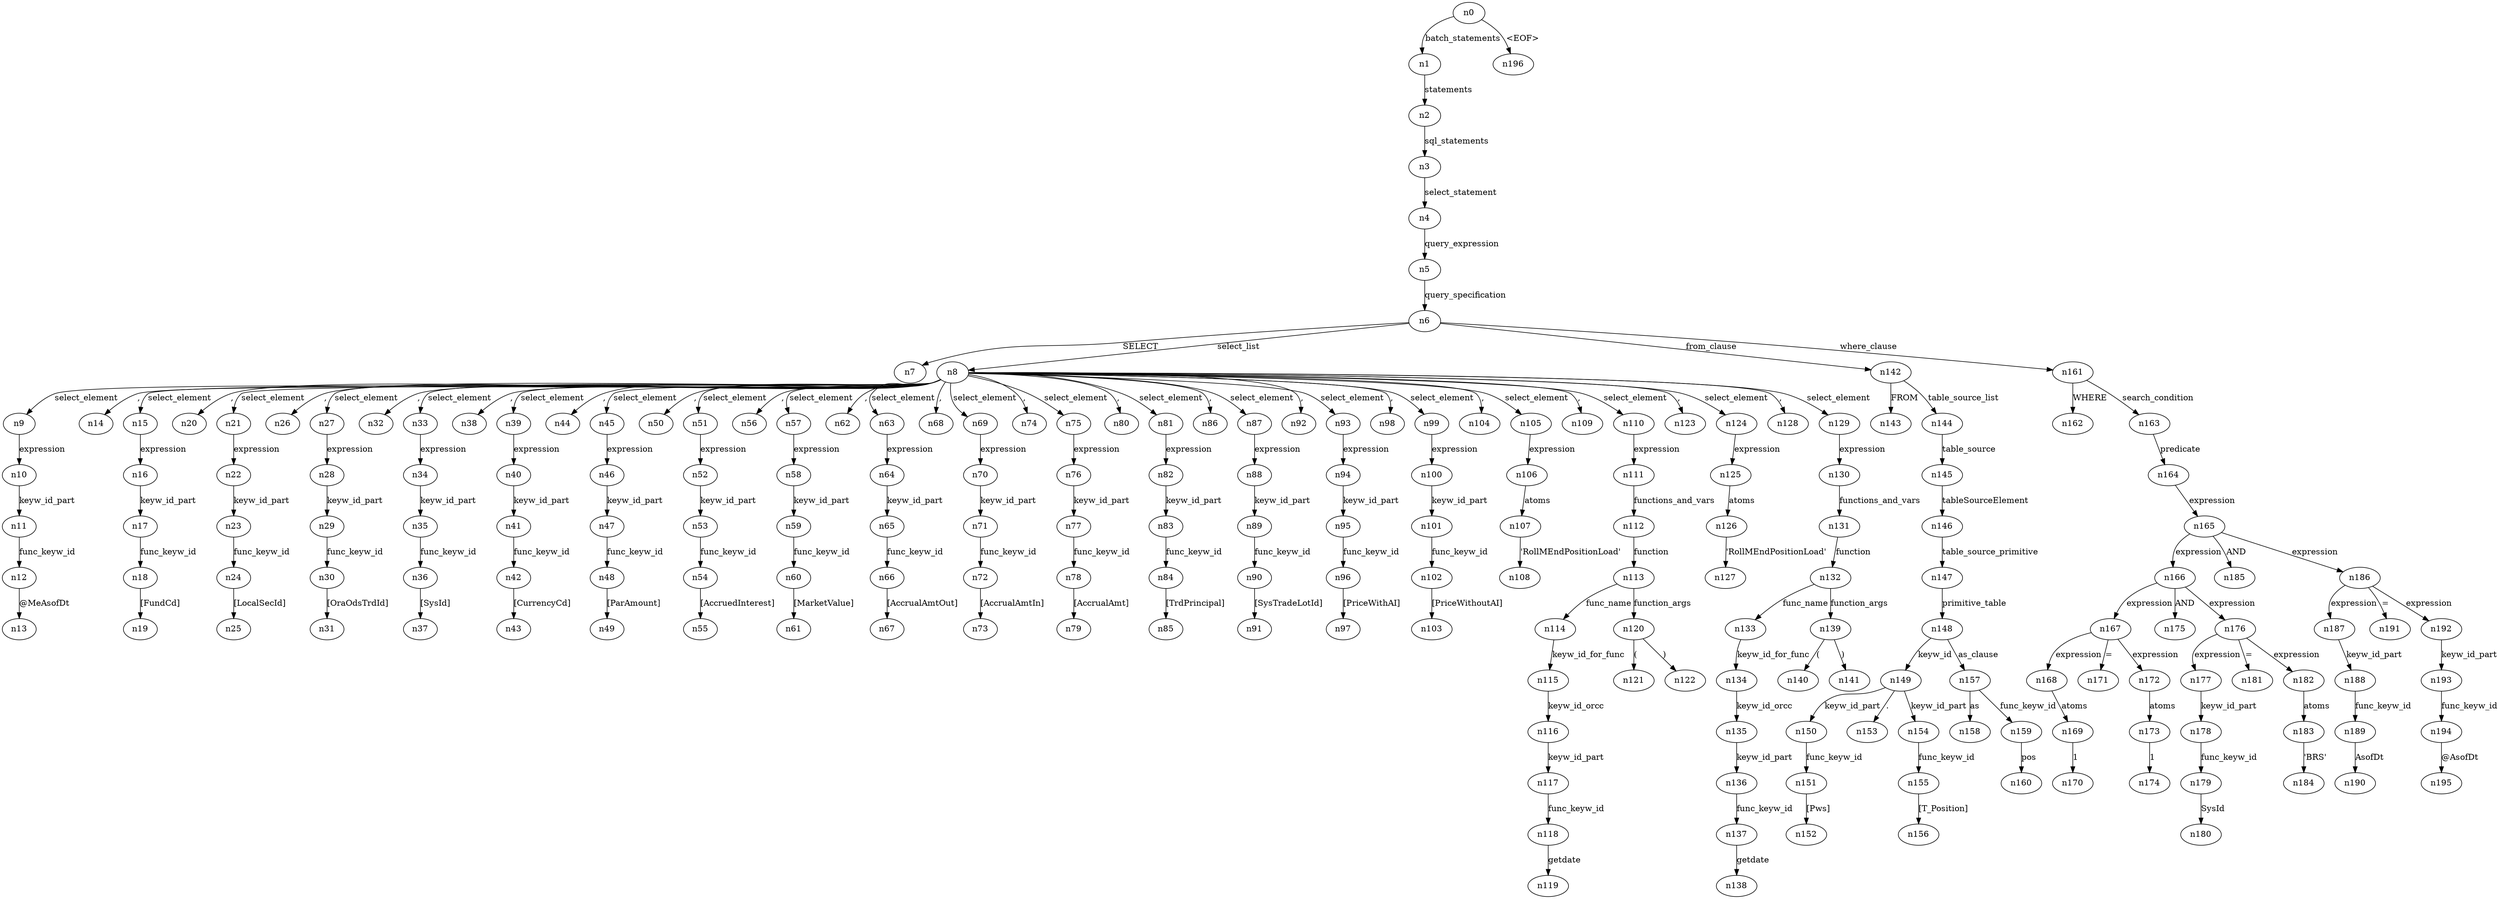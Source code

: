 digraph ParseTree {
  n0 -> n1 [label="batch_statements"];
  n1 -> n2 [label="statements"];
  n2 -> n3 [label="sql_statements"];
  n3 -> n4 [label="select_statement"];
  n4 -> n5 [label="query_expression"];
  n5 -> n6 [label="query_specification"];
  n6 -> n7 [label="SELECT"];
  n6 -> n8 [label="select_list"];
  n8 -> n9 [label="select_element"];
  n9 -> n10 [label="expression"];
  n10 -> n11 [label="keyw_id_part"];
  n11 -> n12 [label="func_keyw_id"];
  n12 -> n13 [label="@MeAsofDt"];
  n8 -> n14 [label=","];
  n8 -> n15 [label="select_element"];
  n15 -> n16 [label="expression"];
  n16 -> n17 [label="keyw_id_part"];
  n17 -> n18 [label="func_keyw_id"];
  n18 -> n19 [label="[FundCd]"];
  n8 -> n20 [label=","];
  n8 -> n21 [label="select_element"];
  n21 -> n22 [label="expression"];
  n22 -> n23 [label="keyw_id_part"];
  n23 -> n24 [label="func_keyw_id"];
  n24 -> n25 [label="[LocalSecId]"];
  n8 -> n26 [label=","];
  n8 -> n27 [label="select_element"];
  n27 -> n28 [label="expression"];
  n28 -> n29 [label="keyw_id_part"];
  n29 -> n30 [label="func_keyw_id"];
  n30 -> n31 [label="[OraOdsTrdId]"];
  n8 -> n32 [label=","];
  n8 -> n33 [label="select_element"];
  n33 -> n34 [label="expression"];
  n34 -> n35 [label="keyw_id_part"];
  n35 -> n36 [label="func_keyw_id"];
  n36 -> n37 [label="[SysId]"];
  n8 -> n38 [label=","];
  n8 -> n39 [label="select_element"];
  n39 -> n40 [label="expression"];
  n40 -> n41 [label="keyw_id_part"];
  n41 -> n42 [label="func_keyw_id"];
  n42 -> n43 [label="[CurrencyCd]"];
  n8 -> n44 [label=","];
  n8 -> n45 [label="select_element"];
  n45 -> n46 [label="expression"];
  n46 -> n47 [label="keyw_id_part"];
  n47 -> n48 [label="func_keyw_id"];
  n48 -> n49 [label="[ParAmount]"];
  n8 -> n50 [label=","];
  n8 -> n51 [label="select_element"];
  n51 -> n52 [label="expression"];
  n52 -> n53 [label="keyw_id_part"];
  n53 -> n54 [label="func_keyw_id"];
  n54 -> n55 [label="[AccruedInterest]"];
  n8 -> n56 [label=","];
  n8 -> n57 [label="select_element"];
  n57 -> n58 [label="expression"];
  n58 -> n59 [label="keyw_id_part"];
  n59 -> n60 [label="func_keyw_id"];
  n60 -> n61 [label="[MarketValue]"];
  n8 -> n62 [label=","];
  n8 -> n63 [label="select_element"];
  n63 -> n64 [label="expression"];
  n64 -> n65 [label="keyw_id_part"];
  n65 -> n66 [label="func_keyw_id"];
  n66 -> n67 [label="[AccrualAmtOut]"];
  n8 -> n68 [label=","];
  n8 -> n69 [label="select_element"];
  n69 -> n70 [label="expression"];
  n70 -> n71 [label="keyw_id_part"];
  n71 -> n72 [label="func_keyw_id"];
  n72 -> n73 [label="[AccrualAmtIn]"];
  n8 -> n74 [label=","];
  n8 -> n75 [label="select_element"];
  n75 -> n76 [label="expression"];
  n76 -> n77 [label="keyw_id_part"];
  n77 -> n78 [label="func_keyw_id"];
  n78 -> n79 [label="[AccrualAmt]"];
  n8 -> n80 [label=","];
  n8 -> n81 [label="select_element"];
  n81 -> n82 [label="expression"];
  n82 -> n83 [label="keyw_id_part"];
  n83 -> n84 [label="func_keyw_id"];
  n84 -> n85 [label="[TrdPrincipal]"];
  n8 -> n86 [label=","];
  n8 -> n87 [label="select_element"];
  n87 -> n88 [label="expression"];
  n88 -> n89 [label="keyw_id_part"];
  n89 -> n90 [label="func_keyw_id"];
  n90 -> n91 [label="[SysTradeLotId]"];
  n8 -> n92 [label=","];
  n8 -> n93 [label="select_element"];
  n93 -> n94 [label="expression"];
  n94 -> n95 [label="keyw_id_part"];
  n95 -> n96 [label="func_keyw_id"];
  n96 -> n97 [label="[PriceWithAI]"];
  n8 -> n98 [label=","];
  n8 -> n99 [label="select_element"];
  n99 -> n100 [label="expression"];
  n100 -> n101 [label="keyw_id_part"];
  n101 -> n102 [label="func_keyw_id"];
  n102 -> n103 [label="[PriceWithoutAI]"];
  n8 -> n104 [label=","];
  n8 -> n105 [label="select_element"];
  n105 -> n106 [label="expression"];
  n106 -> n107 [label="atoms"];
  n107 -> n108 [label="'RollMEndPositionLoad'"];
  n8 -> n109 [label=","];
  n8 -> n110 [label="select_element"];
  n110 -> n111 [label="expression"];
  n111 -> n112 [label="functions_and_vars"];
  n112 -> n113 [label="function"];
  n113 -> n114 [label="func_name"];
  n114 -> n115 [label="keyw_id_for_func"];
  n115 -> n116 [label="keyw_id_orcc"];
  n116 -> n117 [label="keyw_id_part"];
  n117 -> n118 [label="func_keyw_id"];
  n118 -> n119 [label="getdate"];
  n113 -> n120 [label="function_args"];
  n120 -> n121 [label="("];
  n120 -> n122 [label=")"];
  n8 -> n123 [label=","];
  n8 -> n124 [label="select_element"];
  n124 -> n125 [label="expression"];
  n125 -> n126 [label="atoms"];
  n126 -> n127 [label="'RollMEndPositionLoad'"];
  n8 -> n128 [label=","];
  n8 -> n129 [label="select_element"];
  n129 -> n130 [label="expression"];
  n130 -> n131 [label="functions_and_vars"];
  n131 -> n132 [label="function"];
  n132 -> n133 [label="func_name"];
  n133 -> n134 [label="keyw_id_for_func"];
  n134 -> n135 [label="keyw_id_orcc"];
  n135 -> n136 [label="keyw_id_part"];
  n136 -> n137 [label="func_keyw_id"];
  n137 -> n138 [label="getdate"];
  n132 -> n139 [label="function_args"];
  n139 -> n140 [label="("];
  n139 -> n141 [label=")"];
  n6 -> n142 [label="from_clause"];
  n142 -> n143 [label="FROM"];
  n142 -> n144 [label="table_source_list"];
  n144 -> n145 [label="table_source"];
  n145 -> n146 [label="tableSourceElement"];
  n146 -> n147 [label="table_source_primitive"];
  n147 -> n148 [label="primitive_table"];
  n148 -> n149 [label="keyw_id"];
  n149 -> n150 [label="keyw_id_part"];
  n150 -> n151 [label="func_keyw_id"];
  n151 -> n152 [label="[Pws]"];
  n149 -> n153 [label="."];
  n149 -> n154 [label="keyw_id_part"];
  n154 -> n155 [label="func_keyw_id"];
  n155 -> n156 [label="[T_Position]"];
  n148 -> n157 [label="as_clause"];
  n157 -> n158 [label="as"];
  n157 -> n159 [label="func_keyw_id"];
  n159 -> n160 [label="pos"];
  n6 -> n161 [label="where_clause"];
  n161 -> n162 [label="WHERE"];
  n161 -> n163 [label="search_condition"];
  n163 -> n164 [label="predicate"];
  n164 -> n165 [label="expression"];
  n165 -> n166 [label="expression"];
  n166 -> n167 [label="expression"];
  n167 -> n168 [label="expression"];
  n168 -> n169 [label="atoms"];
  n169 -> n170 [label="1"];
  n167 -> n171 [label="="];
  n167 -> n172 [label="expression"];
  n172 -> n173 [label="atoms"];
  n173 -> n174 [label="1"];
  n166 -> n175 [label="AND"];
  n166 -> n176 [label="expression"];
  n176 -> n177 [label="expression"];
  n177 -> n178 [label="keyw_id_part"];
  n178 -> n179 [label="func_keyw_id"];
  n179 -> n180 [label="SysId"];
  n176 -> n181 [label="="];
  n176 -> n182 [label="expression"];
  n182 -> n183 [label="atoms"];
  n183 -> n184 [label="'BRS'"];
  n165 -> n185 [label="AND"];
  n165 -> n186 [label="expression"];
  n186 -> n187 [label="expression"];
  n187 -> n188 [label="keyw_id_part"];
  n188 -> n189 [label="func_keyw_id"];
  n189 -> n190 [label="AsofDt"];
  n186 -> n191 [label="="];
  n186 -> n192 [label="expression"];
  n192 -> n193 [label="keyw_id_part"];
  n193 -> n194 [label="func_keyw_id"];
  n194 -> n195 [label="@AsofDt"];
  n0 -> n196 [label="<EOF>"];
}